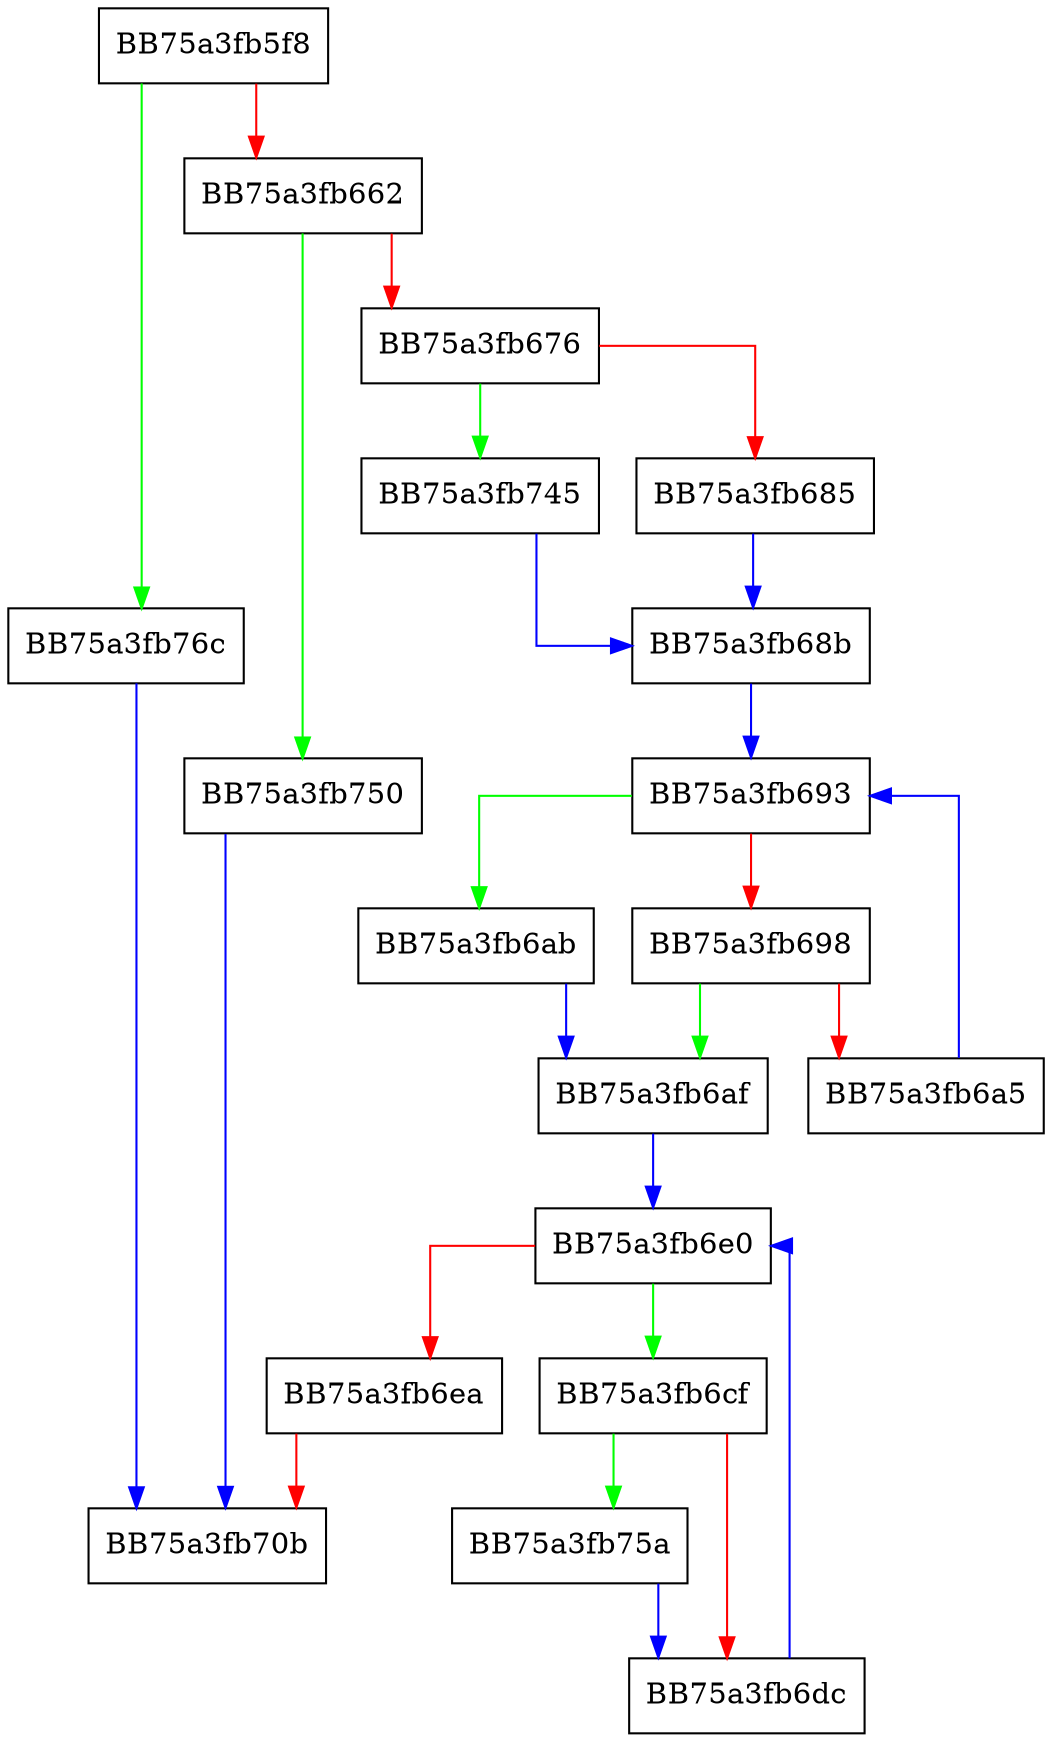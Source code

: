 digraph SanitizeNetworkName {
  node [shape="box"];
  graph [splines=ortho];
  BB75a3fb5f8 -> BB75a3fb76c [color="green"];
  BB75a3fb5f8 -> BB75a3fb662 [color="red"];
  BB75a3fb662 -> BB75a3fb750 [color="green"];
  BB75a3fb662 -> BB75a3fb676 [color="red"];
  BB75a3fb676 -> BB75a3fb745 [color="green"];
  BB75a3fb676 -> BB75a3fb685 [color="red"];
  BB75a3fb685 -> BB75a3fb68b [color="blue"];
  BB75a3fb68b -> BB75a3fb693 [color="blue"];
  BB75a3fb693 -> BB75a3fb6ab [color="green"];
  BB75a3fb693 -> BB75a3fb698 [color="red"];
  BB75a3fb698 -> BB75a3fb6af [color="green"];
  BB75a3fb698 -> BB75a3fb6a5 [color="red"];
  BB75a3fb6a5 -> BB75a3fb693 [color="blue"];
  BB75a3fb6ab -> BB75a3fb6af [color="blue"];
  BB75a3fb6af -> BB75a3fb6e0 [color="blue"];
  BB75a3fb6cf -> BB75a3fb75a [color="green"];
  BB75a3fb6cf -> BB75a3fb6dc [color="red"];
  BB75a3fb6dc -> BB75a3fb6e0 [color="blue"];
  BB75a3fb6e0 -> BB75a3fb6cf [color="green"];
  BB75a3fb6e0 -> BB75a3fb6ea [color="red"];
  BB75a3fb6ea -> BB75a3fb70b [color="red"];
  BB75a3fb745 -> BB75a3fb68b [color="blue"];
  BB75a3fb750 -> BB75a3fb70b [color="blue"];
  BB75a3fb75a -> BB75a3fb6dc [color="blue"];
  BB75a3fb76c -> BB75a3fb70b [color="blue"];
}